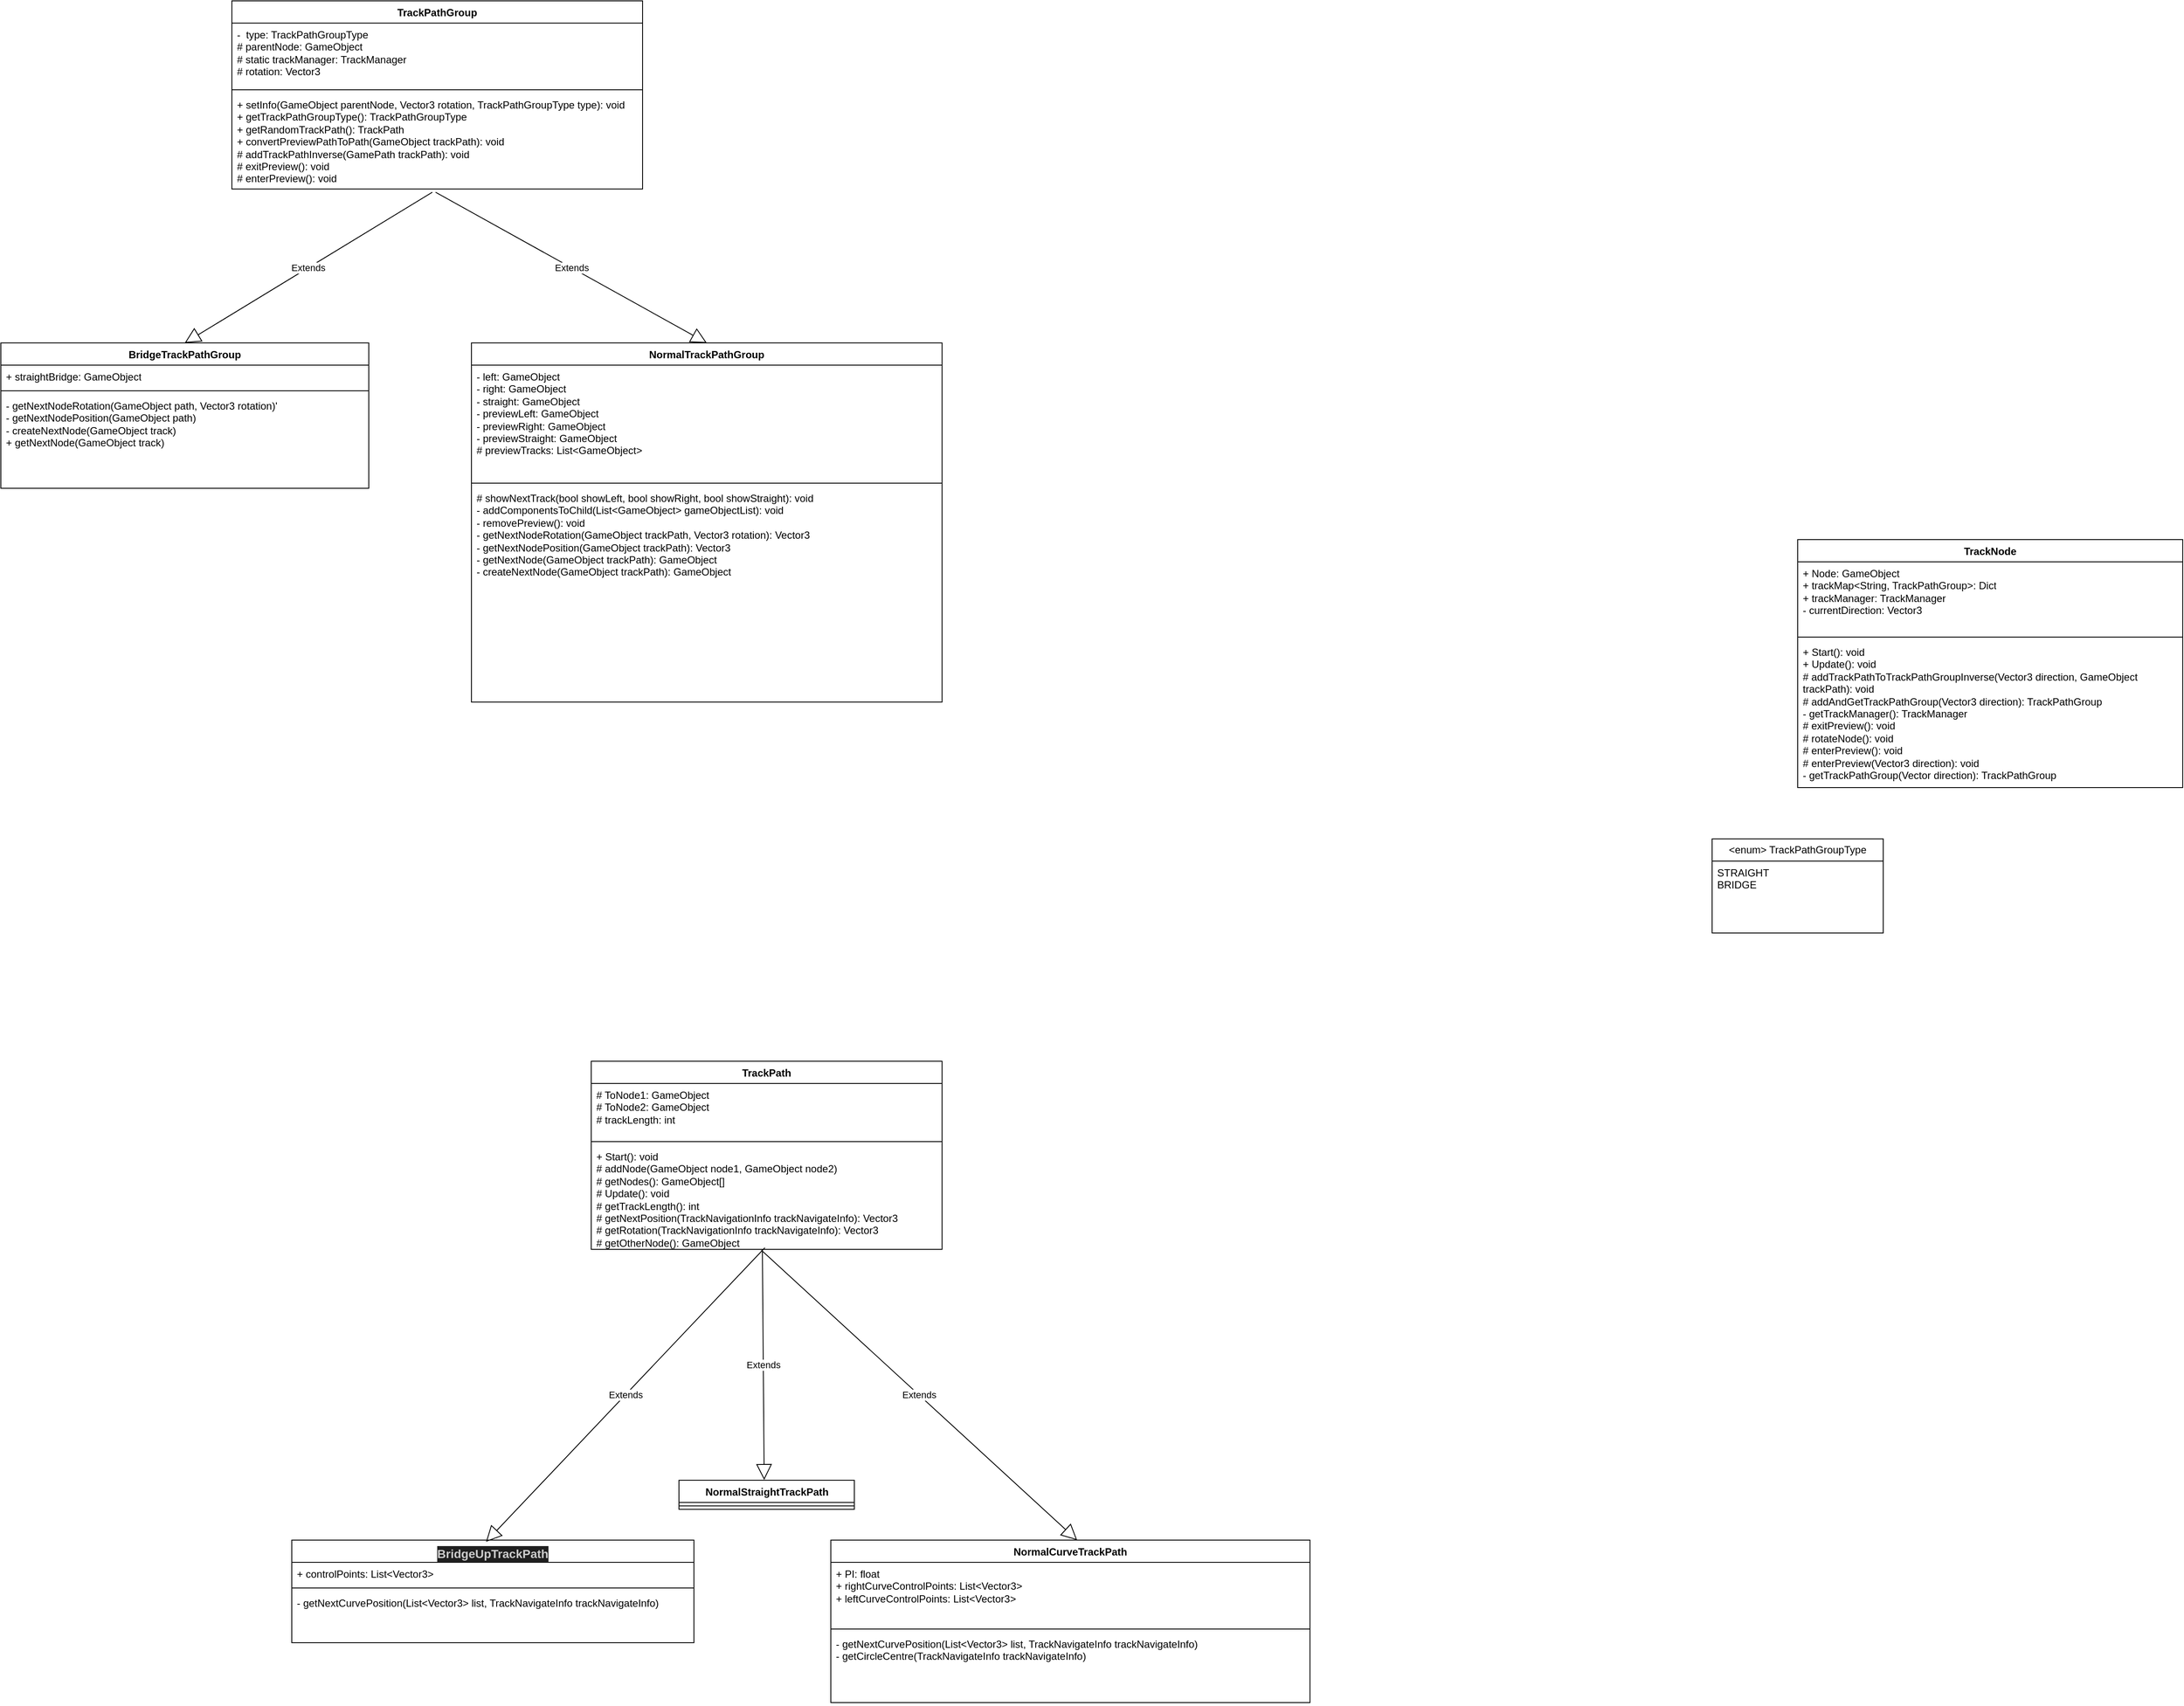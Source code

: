<mxfile version="21.3.7" type="github">
  <diagram id="C5RBs43oDa-KdzZeNtuy" name="Page-1">
    <mxGraphModel dx="5587" dy="3062" grid="1" gridSize="10" guides="1" tooltips="1" connect="1" arrows="1" fold="1" page="0" pageScale="1" pageWidth="827" pageHeight="1169" math="0" shadow="0">
      <root>
        <mxCell id="WIyWlLk6GJQsqaUBKTNV-0" />
        <mxCell id="WIyWlLk6GJQsqaUBKTNV-1" parent="WIyWlLk6GJQsqaUBKTNV-0" />
        <mxCell id="e-XUk_DkocaL8AsC0olE-0" value="TrackNode" style="swimlane;fontStyle=1;align=center;verticalAlign=top;childLayout=stackLayout;horizontal=1;startSize=26;horizontalStack=0;resizeParent=1;resizeParentMax=0;resizeLast=0;collapsible=1;marginBottom=0;whiteSpace=wrap;html=1;" parent="WIyWlLk6GJQsqaUBKTNV-1" vertex="1">
          <mxGeometry x="20" y="-310" width="450" height="290" as="geometry" />
        </mxCell>
        <mxCell id="e-XUk_DkocaL8AsC0olE-1" value="+ Node: GameObject&lt;br&gt;+ trackMap&amp;lt;String, TrackPathGroup&amp;gt;: Dict&lt;br&gt;+ trackManager: TrackManager&lt;br&gt;- currentDirection: Vector3" style="text;strokeColor=none;fillColor=none;align=left;verticalAlign=top;spacingLeft=4;spacingRight=4;overflow=hidden;rotatable=0;points=[[0,0.5],[1,0.5]];portConstraint=eastwest;whiteSpace=wrap;html=1;" parent="e-XUk_DkocaL8AsC0olE-0" vertex="1">
          <mxGeometry y="26" width="450" height="84" as="geometry" />
        </mxCell>
        <mxCell id="e-XUk_DkocaL8AsC0olE-2" value="" style="line;strokeWidth=1;fillColor=none;align=left;verticalAlign=middle;spacingTop=-1;spacingLeft=3;spacingRight=3;rotatable=0;labelPosition=right;points=[];portConstraint=eastwest;strokeColor=inherit;" parent="e-XUk_DkocaL8AsC0olE-0" vertex="1">
          <mxGeometry y="110" width="450" height="8" as="geometry" />
        </mxCell>
        <mxCell id="e-XUk_DkocaL8AsC0olE-3" value="+ Start(): void&lt;br&gt;+ Update(): void&lt;br&gt;# addTrackPathToTrackPathGroupInverse(Vector3 direction, GameObject trackPath): void&lt;br&gt;#&amp;nbsp;addAndGetTrackPathGroup&lt;span style=&quot;background-color: initial;&quot;&gt;(Vector3 direction): TrackPathGroup&lt;/span&gt;&lt;br&gt;- getTrackManager(): TrackManager&lt;br&gt;# exitPreview(): void&lt;br&gt;# rotateNode(): void&lt;br&gt;# enterPreview(): void&lt;br&gt;# enterPreview(Vector3 direction): void&lt;br&gt;- getTrackPathGroup(Vector direction): TrackPathGroup" style="text;strokeColor=none;fillColor=none;align=left;verticalAlign=top;spacingLeft=4;spacingRight=4;overflow=hidden;rotatable=0;points=[[0,0.5],[1,0.5]];portConstraint=eastwest;whiteSpace=wrap;html=1;" parent="e-XUk_DkocaL8AsC0olE-0" vertex="1">
          <mxGeometry y="118" width="450" height="172" as="geometry" />
        </mxCell>
        <mxCell id="e-XUk_DkocaL8AsC0olE-5" value="TrackPathGroup" style="swimlane;fontStyle=1;align=center;verticalAlign=top;childLayout=stackLayout;horizontal=1;startSize=26;horizontalStack=0;resizeParent=1;resizeParentMax=0;resizeLast=0;collapsible=1;marginBottom=0;whiteSpace=wrap;html=1;movable=1;resizable=1;rotatable=1;deletable=1;editable=1;locked=0;connectable=1;" parent="WIyWlLk6GJQsqaUBKTNV-1" vertex="1">
          <mxGeometry x="-1810" y="-940" width="480" height="220" as="geometry" />
        </mxCell>
        <mxCell id="e-XUk_DkocaL8AsC0olE-6" value="-&amp;nbsp; type: TrackPathGroupType&lt;br&gt;# parentNode: GameObject&lt;br&gt;# static trackManager: TrackManager&lt;br&gt;# rotation: Vector3&lt;br&gt;&amp;nbsp;" style="text;strokeColor=none;fillColor=none;align=left;verticalAlign=top;spacingLeft=4;spacingRight=4;overflow=hidden;rotatable=0;points=[[0,0.5],[1,0.5]];portConstraint=eastwest;whiteSpace=wrap;html=1;" parent="e-XUk_DkocaL8AsC0olE-5" vertex="1">
          <mxGeometry y="26" width="480" height="74" as="geometry" />
        </mxCell>
        <mxCell id="e-XUk_DkocaL8AsC0olE-7" value="" style="line;strokeWidth=1;fillColor=none;align=left;verticalAlign=middle;spacingTop=-1;spacingLeft=3;spacingRight=3;rotatable=0;labelPosition=right;points=[];portConstraint=eastwest;strokeColor=inherit;" parent="e-XUk_DkocaL8AsC0olE-5" vertex="1">
          <mxGeometry y="100" width="480" height="8" as="geometry" />
        </mxCell>
        <mxCell id="e-XUk_DkocaL8AsC0olE-8" value="+ setInfo(GameObject parentNode, Vector3 rotation, TrackPathGroupType type): void&lt;br&gt;+ getTrackPathGroupType(): TrackPathGroupType&lt;br&gt;+ getRandomTrackPath(): TrackPath&lt;br&gt;+&amp;nbsp;convertPreviewPathToPath(GameObject trackPath): void&lt;br&gt;#&amp;nbsp;addTrackPathInverse(GamePath trackPath): void&lt;br&gt;# exitPreview(): void&lt;br&gt;# enterPreview(): void&lt;br&gt;" style="text;strokeColor=none;fillColor=none;align=left;verticalAlign=top;spacingLeft=4;spacingRight=4;overflow=hidden;rotatable=0;points=[[0,0.5],[1,0.5]];portConstraint=eastwest;whiteSpace=wrap;html=1;" parent="e-XUk_DkocaL8AsC0olE-5" vertex="1">
          <mxGeometry y="108" width="480" height="112" as="geometry" />
        </mxCell>
        <mxCell id="e-XUk_DkocaL8AsC0olE-9" value="&amp;lt;enum&amp;gt; TrackPathGroupType" style="swimlane;fontStyle=0;childLayout=stackLayout;horizontal=1;startSize=26;fillColor=none;horizontalStack=0;resizeParent=1;resizeParentMax=0;resizeLast=0;collapsible=1;marginBottom=0;whiteSpace=wrap;html=1;" parent="WIyWlLk6GJQsqaUBKTNV-1" vertex="1">
          <mxGeometry x="-80" y="40" width="200" height="110" as="geometry" />
        </mxCell>
        <mxCell id="e-XUk_DkocaL8AsC0olE-10" value="STRAIGHT&lt;br&gt;BRIDGE&lt;span style=&quot;white-space: pre;&quot;&gt; &lt;/span&gt;" style="text;strokeColor=none;fillColor=none;align=left;verticalAlign=top;spacingLeft=4;spacingRight=4;overflow=hidden;rotatable=0;points=[[0,0.5],[1,0.5]];portConstraint=eastwest;whiteSpace=wrap;html=1;" parent="e-XUk_DkocaL8AsC0olE-9" vertex="1">
          <mxGeometry y="26" width="200" height="84" as="geometry" />
        </mxCell>
        <mxCell id="9OUOYf-8_BokV1W52oxd-0" value="TrackPath" style="swimlane;fontStyle=1;align=center;verticalAlign=top;childLayout=stackLayout;horizontal=1;startSize=26;horizontalStack=0;resizeParent=1;resizeParentMax=0;resizeLast=0;collapsible=1;marginBottom=0;whiteSpace=wrap;html=1;" parent="WIyWlLk6GJQsqaUBKTNV-1" vertex="1">
          <mxGeometry x="-1390" y="300" width="410" height="220" as="geometry" />
        </mxCell>
        <mxCell id="9OUOYf-8_BokV1W52oxd-1" value="# ToNode1: GameObject&lt;br&gt;# ToNode2: GameObject&lt;br&gt;# trackLength: int" style="text;strokeColor=none;fillColor=none;align=left;verticalAlign=top;spacingLeft=4;spacingRight=4;overflow=hidden;rotatable=0;points=[[0,0.5],[1,0.5]];portConstraint=eastwest;whiteSpace=wrap;html=1;" parent="9OUOYf-8_BokV1W52oxd-0" vertex="1">
          <mxGeometry y="26" width="410" height="64" as="geometry" />
        </mxCell>
        <mxCell id="9OUOYf-8_BokV1W52oxd-2" value="" style="line;strokeWidth=1;fillColor=none;align=left;verticalAlign=middle;spacingTop=-1;spacingLeft=3;spacingRight=3;rotatable=0;labelPosition=right;points=[];portConstraint=eastwest;strokeColor=inherit;" parent="9OUOYf-8_BokV1W52oxd-0" vertex="1">
          <mxGeometry y="90" width="410" height="8" as="geometry" />
        </mxCell>
        <mxCell id="9OUOYf-8_BokV1W52oxd-3" value="+ Start(): void&lt;br&gt;# addNode(GameObject node1, GameObject node2)&lt;br&gt;# getNodes(): GameObject[]&lt;br&gt;# Update(): void&lt;br&gt;# getTrackLength(): int&lt;br&gt;# getNextPosition(TrackNavigationInfo trackNavigateInfo): Vector3&lt;br&gt;# getRotation(TrackNavigationInfo trackNavigateInfo): Vector3&lt;br&gt;# getOtherNode(): GameObject" style="text;strokeColor=none;fillColor=none;align=left;verticalAlign=top;spacingLeft=4;spacingRight=4;overflow=hidden;rotatable=0;points=[[0,0.5],[1,0.5]];portConstraint=eastwest;whiteSpace=wrap;html=1;" parent="9OUOYf-8_BokV1W52oxd-0" vertex="1">
          <mxGeometry y="98" width="410" height="122" as="geometry" />
        </mxCell>
        <mxCell id="9OUOYf-8_BokV1W52oxd-4" value="NormalTrackPathGroup" style="swimlane;fontStyle=1;align=center;verticalAlign=top;childLayout=stackLayout;horizontal=1;startSize=26;horizontalStack=0;resizeParent=1;resizeParentMax=0;resizeLast=0;collapsible=1;marginBottom=0;whiteSpace=wrap;html=1;" parent="WIyWlLk6GJQsqaUBKTNV-1" vertex="1">
          <mxGeometry x="-1530" y="-540" width="550" height="420" as="geometry" />
        </mxCell>
        <mxCell id="9OUOYf-8_BokV1W52oxd-5" value="- left: GameObject&lt;br&gt;- right: GameObject&lt;br&gt;- straight: GameObject&lt;br&gt;- previewLeft: GameObject&lt;br&gt;- previewRight: GameObject&lt;br&gt;- previewStraight: GameObject&lt;br&gt;#&amp;nbsp;previewTracks: List&amp;lt;GameObject&amp;gt;" style="text;strokeColor=none;fillColor=none;align=left;verticalAlign=top;spacingLeft=4;spacingRight=4;overflow=hidden;rotatable=0;points=[[0,0.5],[1,0.5]];portConstraint=eastwest;whiteSpace=wrap;html=1;" parent="9OUOYf-8_BokV1W52oxd-4" vertex="1">
          <mxGeometry y="26" width="550" height="134" as="geometry" />
        </mxCell>
        <mxCell id="9OUOYf-8_BokV1W52oxd-6" value="" style="line;strokeWidth=1;fillColor=none;align=left;verticalAlign=middle;spacingTop=-1;spacingLeft=3;spacingRight=3;rotatable=0;labelPosition=right;points=[];portConstraint=eastwest;strokeColor=inherit;" parent="9OUOYf-8_BokV1W52oxd-4" vertex="1">
          <mxGeometry y="160" width="550" height="8" as="geometry" />
        </mxCell>
        <mxCell id="9OUOYf-8_BokV1W52oxd-7" value="# showNextTrack(bool showLeft, bool showRight, bool showStraight): void&lt;br&gt;-&amp;nbsp;addComponentsToChild(List&amp;lt;GameObject&amp;gt; gameObjectList): void&lt;br&gt;- removePreview(): void&lt;br&gt;- getNextNodeRotation(GameObject trackPath, Vector3 rotation): Vector3&lt;br&gt;- getNextNodePosition(GameObject trackPath): Vector3&lt;br&gt;- getNextNode(GameObject trackPath): GameObject&lt;br&gt;- createNextNode(GameObject trackPath): GameObject" style="text;strokeColor=none;fillColor=none;align=left;verticalAlign=top;spacingLeft=4;spacingRight=4;overflow=hidden;rotatable=0;points=[[0,0.5],[1,0.5]];portConstraint=eastwest;whiteSpace=wrap;html=1;" parent="9OUOYf-8_BokV1W52oxd-4" vertex="1">
          <mxGeometry y="168" width="550" height="252" as="geometry" />
        </mxCell>
        <mxCell id="gkGAwZmsbAqTmIJ4u7XC-0" value="NormalCurveTrackPath" style="swimlane;fontStyle=1;align=center;verticalAlign=top;childLayout=stackLayout;horizontal=1;startSize=26;horizontalStack=0;resizeParent=1;resizeParentMax=0;resizeLast=0;collapsible=1;marginBottom=0;whiteSpace=wrap;html=1;" vertex="1" parent="WIyWlLk6GJQsqaUBKTNV-1">
          <mxGeometry x="-1110" y="860" width="560" height="190" as="geometry" />
        </mxCell>
        <mxCell id="gkGAwZmsbAqTmIJ4u7XC-1" value="+ PI: float&lt;br&gt;+&amp;nbsp;rightCurveControlPoints: List&amp;lt;Vector3&amp;gt;&lt;br&gt;+ leftCurveControlPoints: List&amp;lt;Vector3&amp;gt;&lt;br&gt;" style="text;strokeColor=none;fillColor=none;align=left;verticalAlign=top;spacingLeft=4;spacingRight=4;overflow=hidden;rotatable=0;points=[[0,0.5],[1,0.5]];portConstraint=eastwest;whiteSpace=wrap;html=1;" vertex="1" parent="gkGAwZmsbAqTmIJ4u7XC-0">
          <mxGeometry y="26" width="560" height="74" as="geometry" />
        </mxCell>
        <mxCell id="gkGAwZmsbAqTmIJ4u7XC-2" value="" style="line;strokeWidth=1;fillColor=none;align=left;verticalAlign=middle;spacingTop=-1;spacingLeft=3;spacingRight=3;rotatable=0;labelPosition=right;points=[];portConstraint=eastwest;strokeColor=inherit;" vertex="1" parent="gkGAwZmsbAqTmIJ4u7XC-0">
          <mxGeometry y="100" width="560" height="8" as="geometry" />
        </mxCell>
        <mxCell id="gkGAwZmsbAqTmIJ4u7XC-3" value="- getNextCurvePosition(List&amp;lt;Vector3&amp;gt; list, TrackNavigateInfo trackNavigateInfo)&lt;br&gt;- getCircleCentre(TrackNavigateInfo trackNavigateInfo)" style="text;strokeColor=none;fillColor=none;align=left;verticalAlign=top;spacingLeft=4;spacingRight=4;overflow=hidden;rotatable=0;points=[[0,0.5],[1,0.5]];portConstraint=eastwest;whiteSpace=wrap;html=1;" vertex="1" parent="gkGAwZmsbAqTmIJ4u7XC-0">
          <mxGeometry y="108" width="560" height="82" as="geometry" />
        </mxCell>
        <mxCell id="gkGAwZmsbAqTmIJ4u7XC-4" value="&lt;div style=&quot;color: rgb(204, 204, 204); background-color: rgb(31, 31, 31); font-size: 14px; line-height: 19px;&quot;&gt;BridgeUpTrackPath&lt;/div&gt;" style="swimlane;fontStyle=1;align=center;verticalAlign=top;childLayout=stackLayout;horizontal=1;startSize=26;horizontalStack=0;resizeParent=1;resizeParentMax=0;resizeLast=0;collapsible=1;marginBottom=0;whiteSpace=wrap;html=1;" vertex="1" parent="WIyWlLk6GJQsqaUBKTNV-1">
          <mxGeometry x="-1740" y="860" width="470" height="120" as="geometry" />
        </mxCell>
        <mxCell id="gkGAwZmsbAqTmIJ4u7XC-5" value="+ controlPoints: List&amp;lt;Vector3&amp;gt;" style="text;strokeColor=none;fillColor=none;align=left;verticalAlign=top;spacingLeft=4;spacingRight=4;overflow=hidden;rotatable=0;points=[[0,0.5],[1,0.5]];portConstraint=eastwest;whiteSpace=wrap;html=1;" vertex="1" parent="gkGAwZmsbAqTmIJ4u7XC-4">
          <mxGeometry y="26" width="470" height="26" as="geometry" />
        </mxCell>
        <mxCell id="gkGAwZmsbAqTmIJ4u7XC-6" value="" style="line;strokeWidth=1;fillColor=none;align=left;verticalAlign=middle;spacingTop=-1;spacingLeft=3;spacingRight=3;rotatable=0;labelPosition=right;points=[];portConstraint=eastwest;strokeColor=inherit;" vertex="1" parent="gkGAwZmsbAqTmIJ4u7XC-4">
          <mxGeometry y="52" width="470" height="8" as="geometry" />
        </mxCell>
        <mxCell id="gkGAwZmsbAqTmIJ4u7XC-7" value="-&amp;nbsp;getNextCurvePosition(List&amp;lt;Vector3&amp;gt; list, TrackNavigateInfo trackNavigateInfo)&lt;br&gt;" style="text;strokeColor=none;fillColor=none;align=left;verticalAlign=top;spacingLeft=4;spacingRight=4;overflow=hidden;rotatable=0;points=[[0,0.5],[1,0.5]];portConstraint=eastwest;whiteSpace=wrap;html=1;" vertex="1" parent="gkGAwZmsbAqTmIJ4u7XC-4">
          <mxGeometry y="60" width="470" height="60" as="geometry" />
        </mxCell>
        <mxCell id="gkGAwZmsbAqTmIJ4u7XC-10" value="Extends" style="endArrow=block;endSize=16;endFill=0;html=1;rounded=0;exitX=0.495;exitY=0.984;exitDx=0;exitDy=0;exitPerimeter=0;entryX=0.483;entryY=0.017;entryDx=0;entryDy=0;entryPerimeter=0;" edge="1" parent="WIyWlLk6GJQsqaUBKTNV-1" source="9OUOYf-8_BokV1W52oxd-3" target="gkGAwZmsbAqTmIJ4u7XC-4">
          <mxGeometry width="160" relative="1" as="geometry">
            <mxPoint x="-370" y="650" as="sourcePoint" />
            <mxPoint x="-860" y="870" as="targetPoint" />
          </mxGeometry>
        </mxCell>
        <mxCell id="gkGAwZmsbAqTmIJ4u7XC-11" value="Extends" style="endArrow=block;endSize=16;endFill=0;html=1;rounded=0;exitX=0.485;exitY=1.008;exitDx=0;exitDy=0;exitPerimeter=0;entryX=0.514;entryY=0;entryDx=0;entryDy=0;entryPerimeter=0;" edge="1" parent="WIyWlLk6GJQsqaUBKTNV-1" source="9OUOYf-8_BokV1W52oxd-3" target="gkGAwZmsbAqTmIJ4u7XC-0">
          <mxGeometry width="160" relative="1" as="geometry">
            <mxPoint x="-467" y="788" as="sourcePoint" />
            <mxPoint x="-850" y="880" as="targetPoint" />
          </mxGeometry>
        </mxCell>
        <mxCell id="gkGAwZmsbAqTmIJ4u7XC-12" value="NormalStraightTrackPath" style="swimlane;fontStyle=1;align=center;verticalAlign=top;childLayout=stackLayout;horizontal=1;startSize=26;horizontalStack=0;resizeParent=1;resizeParentMax=0;resizeLast=0;collapsible=1;marginBottom=0;whiteSpace=wrap;html=1;" vertex="1" parent="WIyWlLk6GJQsqaUBKTNV-1">
          <mxGeometry x="-1287.5" y="790" width="205" height="34" as="geometry" />
        </mxCell>
        <mxCell id="gkGAwZmsbAqTmIJ4u7XC-14" value="" style="line;strokeWidth=1;fillColor=none;align=left;verticalAlign=middle;spacingTop=-1;spacingLeft=3;spacingRight=3;rotatable=0;labelPosition=right;points=[];portConstraint=eastwest;strokeColor=inherit;" vertex="1" parent="gkGAwZmsbAqTmIJ4u7XC-12">
          <mxGeometry y="26" width="205" height="8" as="geometry" />
        </mxCell>
        <mxCell id="gkGAwZmsbAqTmIJ4u7XC-16" value="Extends" style="endArrow=block;endSize=16;endFill=0;html=1;rounded=0;entryX=0.486;entryY=-0.011;entryDx=0;entryDy=0;entryPerimeter=0;" edge="1" parent="WIyWlLk6GJQsqaUBKTNV-1" target="gkGAwZmsbAqTmIJ4u7XC-12">
          <mxGeometry width="160" relative="1" as="geometry">
            <mxPoint x="-1190" y="520" as="sourcePoint" />
            <mxPoint x="-382" y="920" as="targetPoint" />
          </mxGeometry>
        </mxCell>
        <mxCell id="gkGAwZmsbAqTmIJ4u7XC-18" value="BridgeTrackPathGroup" style="swimlane;fontStyle=1;align=center;verticalAlign=top;childLayout=stackLayout;horizontal=1;startSize=26;horizontalStack=0;resizeParent=1;resizeParentMax=0;resizeLast=0;collapsible=1;marginBottom=0;whiteSpace=wrap;html=1;" vertex="1" parent="WIyWlLk6GJQsqaUBKTNV-1">
          <mxGeometry x="-2080" y="-540" width="430" height="170" as="geometry" />
        </mxCell>
        <mxCell id="gkGAwZmsbAqTmIJ4u7XC-19" value="+ straightBridge: GameObject" style="text;strokeColor=none;fillColor=none;align=left;verticalAlign=top;spacingLeft=4;spacingRight=4;overflow=hidden;rotatable=0;points=[[0,0.5],[1,0.5]];portConstraint=eastwest;whiteSpace=wrap;html=1;" vertex="1" parent="gkGAwZmsbAqTmIJ4u7XC-18">
          <mxGeometry y="26" width="430" height="26" as="geometry" />
        </mxCell>
        <mxCell id="gkGAwZmsbAqTmIJ4u7XC-20" value="" style="line;strokeWidth=1;fillColor=none;align=left;verticalAlign=middle;spacingTop=-1;spacingLeft=3;spacingRight=3;rotatable=0;labelPosition=right;points=[];portConstraint=eastwest;strokeColor=inherit;" vertex="1" parent="gkGAwZmsbAqTmIJ4u7XC-18">
          <mxGeometry y="52" width="430" height="8" as="geometry" />
        </mxCell>
        <mxCell id="gkGAwZmsbAqTmIJ4u7XC-21" value="-&amp;nbsp;getNextNodeRotation(GameObject path, Vector3 rotation)&#39;&lt;br&gt;- getNextNodePosition(GameObject path)&lt;br&gt;-&amp;nbsp;createNextNode(GameObject track)&lt;br&gt;+ getNextNode(GameObject track)" style="text;strokeColor=none;fillColor=none;align=left;verticalAlign=top;spacingLeft=4;spacingRight=4;overflow=hidden;rotatable=0;points=[[0,0.5],[1,0.5]];portConstraint=eastwest;whiteSpace=wrap;html=1;" vertex="1" parent="gkGAwZmsbAqTmIJ4u7XC-18">
          <mxGeometry y="60" width="430" height="110" as="geometry" />
        </mxCell>
        <mxCell id="gkGAwZmsbAqTmIJ4u7XC-22" value="Extends" style="endArrow=block;endSize=16;endFill=0;html=1;rounded=0;exitX=0.488;exitY=1.034;exitDx=0;exitDy=0;exitPerimeter=0;entryX=0.5;entryY=0;entryDx=0;entryDy=0;" edge="1" parent="WIyWlLk6GJQsqaUBKTNV-1" source="e-XUk_DkocaL8AsC0olE-8" target="gkGAwZmsbAqTmIJ4u7XC-18">
          <mxGeometry width="160" relative="1" as="geometry">
            <mxPoint x="-340" y="400" as="sourcePoint" />
            <mxPoint x="-180" y="400" as="targetPoint" />
          </mxGeometry>
        </mxCell>
        <mxCell id="gkGAwZmsbAqTmIJ4u7XC-23" value="Extends" style="endArrow=block;endSize=16;endFill=0;html=1;rounded=0;exitX=0.496;exitY=1.034;exitDx=0;exitDy=0;exitPerimeter=0;entryX=0.5;entryY=0;entryDx=0;entryDy=0;" edge="1" parent="WIyWlLk6GJQsqaUBKTNV-1" source="e-XUk_DkocaL8AsC0olE-8" target="9OUOYf-8_BokV1W52oxd-4">
          <mxGeometry width="160" relative="1" as="geometry">
            <mxPoint x="-196" y="314" as="sourcePoint" />
            <mxPoint x="-435" y="465" as="targetPoint" />
          </mxGeometry>
        </mxCell>
      </root>
    </mxGraphModel>
  </diagram>
</mxfile>
